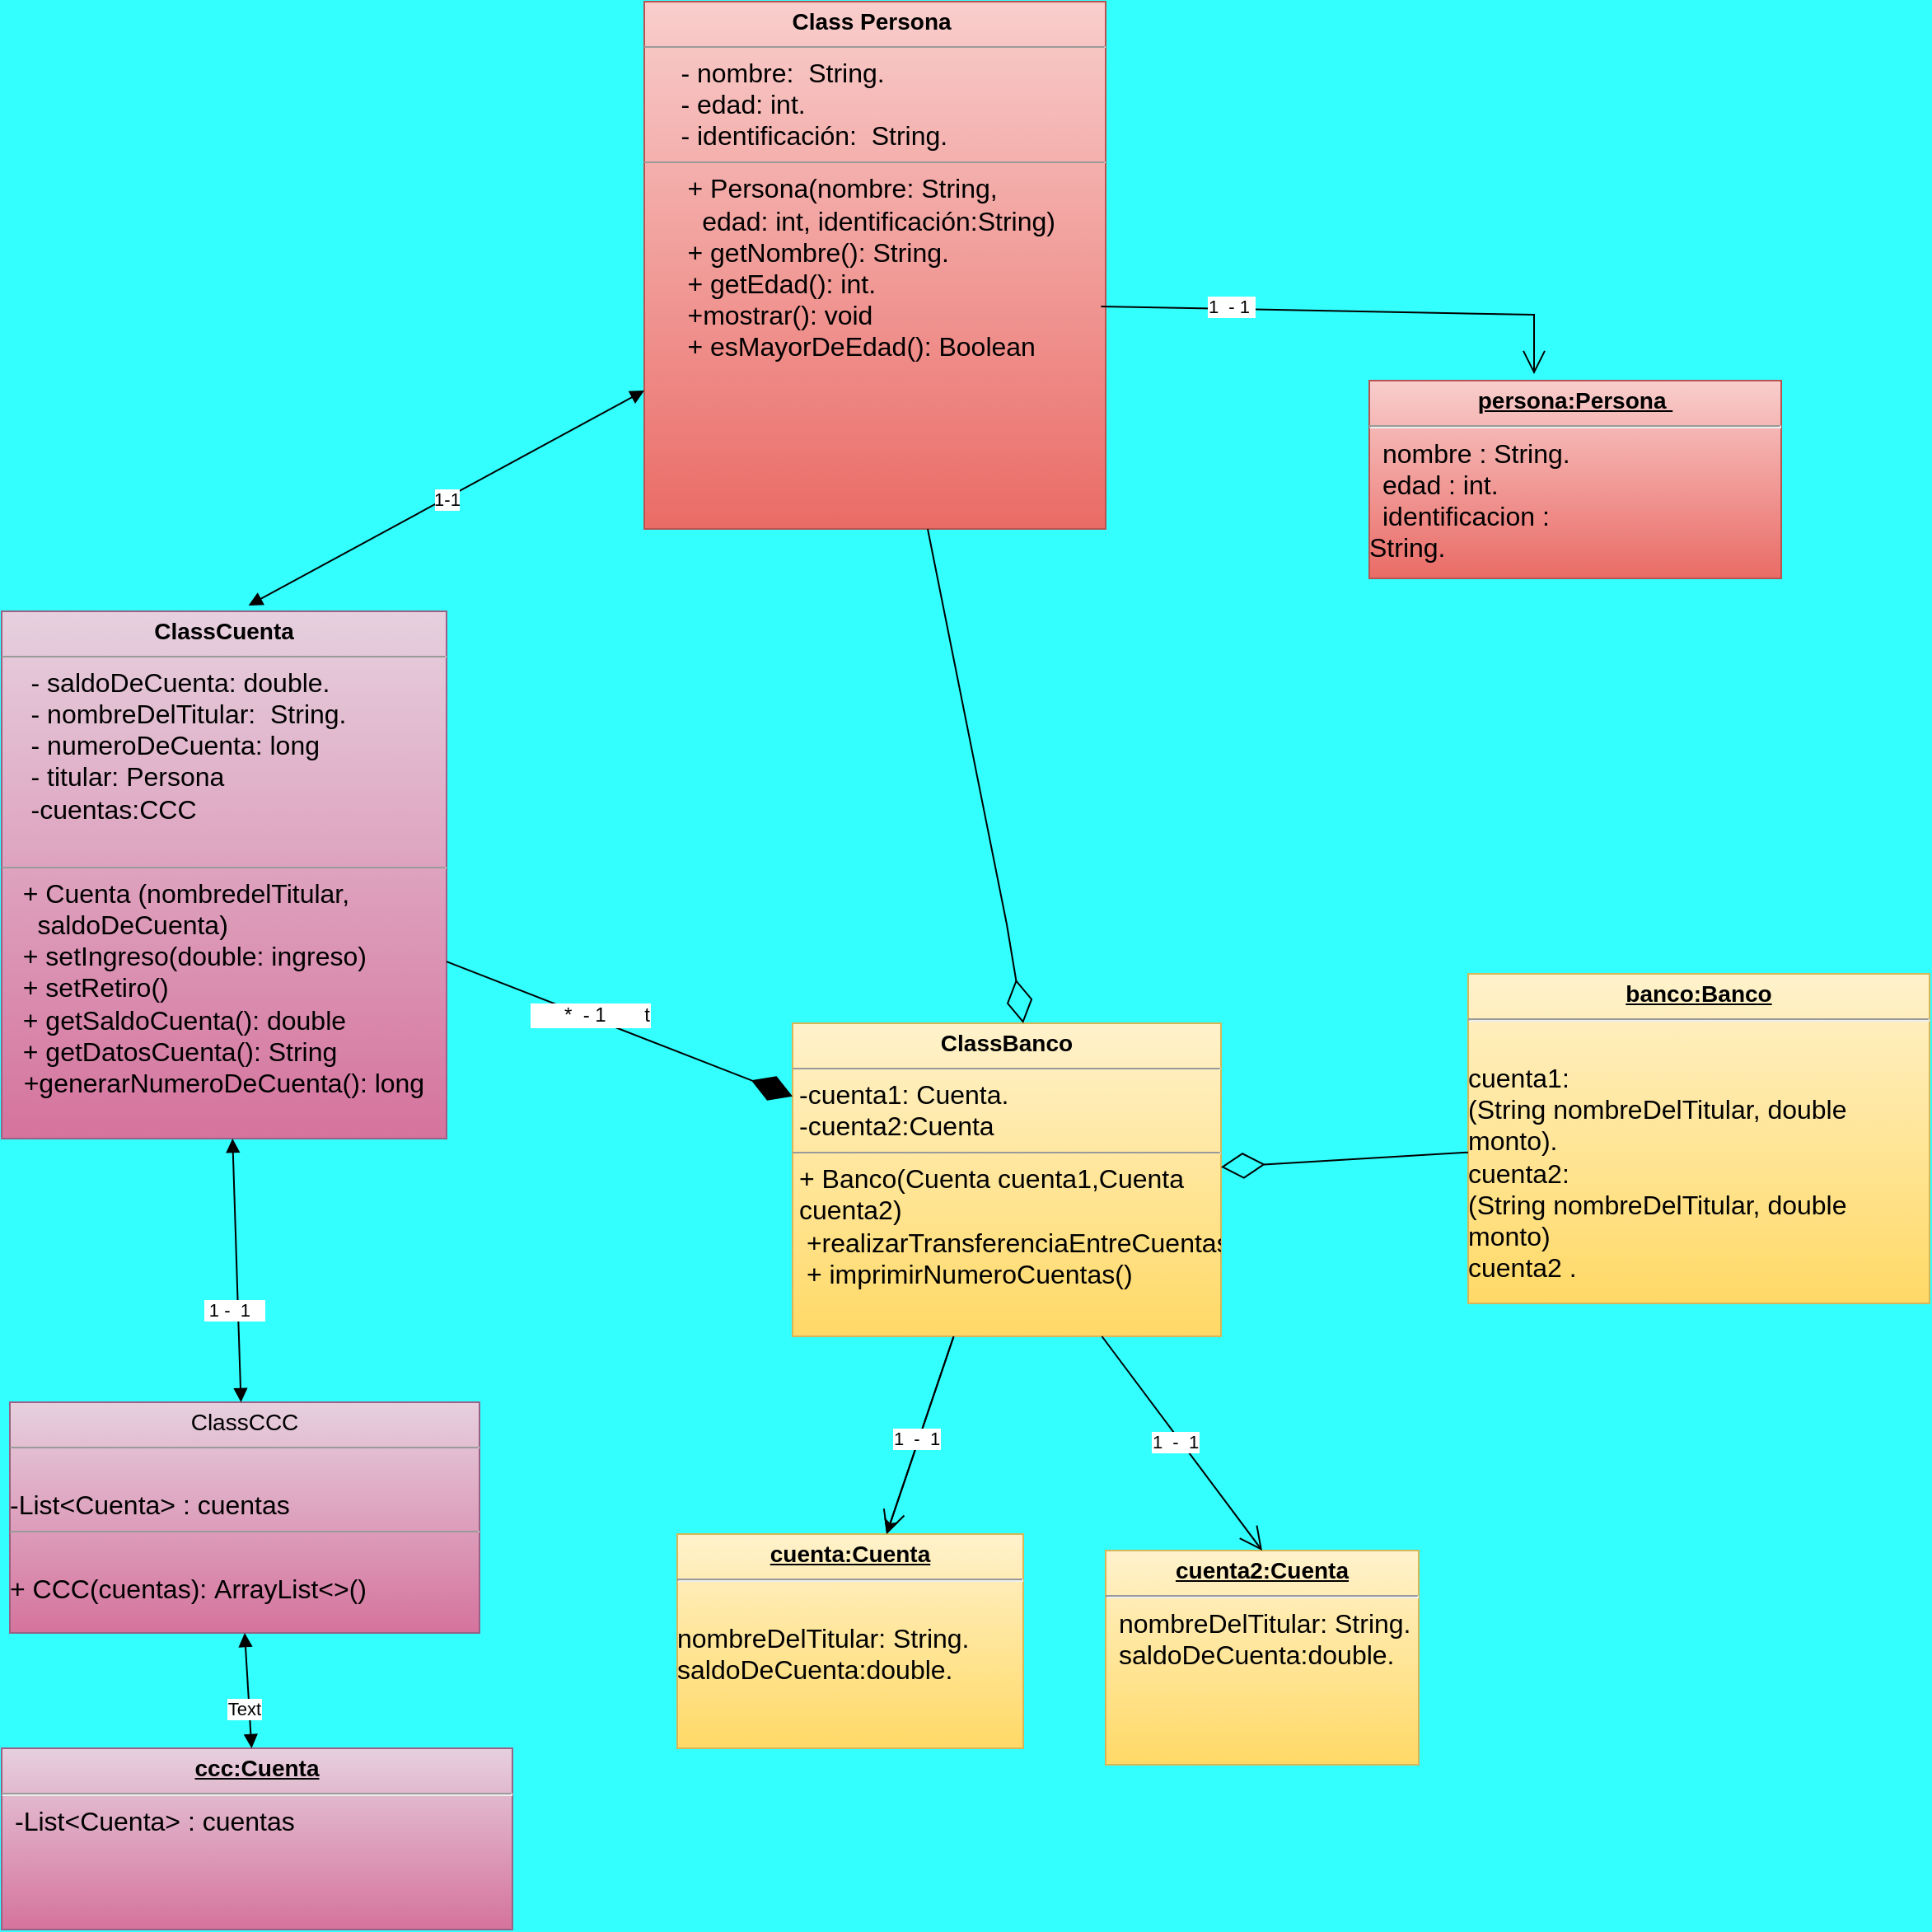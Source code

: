<mxfile version="21.6.8" type="github">
  <diagram name="Página-1" id="ZipFY7_jd9I5HUY0kSOT">
    <mxGraphModel dx="2084" dy="2975" grid="1" gridSize="10" guides="1" tooltips="1" connect="1" arrows="1" fold="1" page="1" pageScale="1" pageWidth="827" pageHeight="1169" background="#33FFFF" math="0" shadow="0">
      <root>
        <mxCell id="0" />
        <mxCell id="1" parent="0" />
        <mxCell id="sXatGcubONKIxM2o4ZcS-1" value="&lt;p style=&quot;margin:0px;margin-top:4px;text-align:center;&quot;&gt;&lt;b&gt;&lt;font style=&quot;font-size: 14px;&quot;&gt;Class Persona&amp;nbsp;&lt;/font&gt;&lt;/b&gt;&lt;/p&gt;&lt;hr size=&quot;1&quot;&gt;&lt;font size=&quot;3&quot;&gt;&amp;nbsp; &amp;nbsp; &amp;nbsp;- nombre&lt;span style=&quot;background-color: initial;&quot;&gt;:&amp;nbsp;&lt;/span&gt;&amp;nbsp;String.&lt;br&gt;&amp;nbsp; &amp;nbsp; &amp;nbsp;- edad: int.&lt;br&gt;&amp;nbsp; &amp;nbsp; &amp;nbsp;- identificación:&amp;nbsp;&amp;nbsp;String.&lt;br&gt;&lt;/font&gt;&lt;hr size=&quot;1&quot;&gt;&lt;p style=&quot;margin:0px;margin-left:4px;&quot;&gt;&lt;font size=&quot;3&quot;&gt;&amp;nbsp; &amp;nbsp; &amp;nbsp;+ Persona(nombre: String,&amp;nbsp; &amp;nbsp; &amp;nbsp; &amp;nbsp; &amp;nbsp; &amp;nbsp; &amp;nbsp; &amp;nbsp; &amp;nbsp; &amp;nbsp; &amp;nbsp;edad: int, identificación:String)&amp;nbsp;&lt;/font&gt;&lt;/p&gt;&lt;p style=&quot;margin:0px;margin-left:4px;&quot;&gt;&lt;font size=&quot;3&quot;&gt;&amp;nbsp; &amp;nbsp; &amp;nbsp;+ getNombre(): String.&lt;/font&gt;&lt;/p&gt;&lt;p style=&quot;margin:0px;margin-left:4px;&quot;&gt;&lt;font size=&quot;3&quot;&gt;&amp;nbsp; &amp;nbsp; &amp;nbsp;+ getEdad(): int.&amp;nbsp;&lt;/font&gt;&lt;/p&gt;&lt;p style=&quot;margin:0px;margin-left:4px;&quot;&gt;&lt;font size=&quot;3&quot;&gt;&amp;nbsp; &amp;nbsp; &amp;nbsp;+mostrar(): void&amp;nbsp;&lt;/font&gt;&lt;/p&gt;&lt;p style=&quot;margin:0px;margin-left:4px;&quot;&gt;&lt;font size=&quot;3&quot;&gt;&amp;nbsp; &amp;nbsp; &amp;nbsp;+ esMayorDeEdad(): Boolean&amp;nbsp;&lt;/font&gt;&lt;/p&gt;" style="verticalAlign=top;align=left;overflow=fill;fontSize=12;fontFamily=Helvetica;html=1;whiteSpace=wrap;fillColor=#f8cecc;gradientColor=#ea6b66;strokeColor=#b85450;" parent="1" vertex="1">
          <mxGeometry x="20" y="-2100" width="280" height="320" as="geometry" />
        </mxCell>
        <mxCell id="sXatGcubONKIxM2o4ZcS-2" value="&lt;p style=&quot;margin:0px;margin-top:4px;text-align:center;&quot;&gt;&lt;b&gt;&lt;font style=&quot;font-size: 14px;&quot;&gt;Class&lt;span style=&quot;background-color: initial;&quot;&gt;Cuenta&lt;/span&gt;&lt;/font&gt;&lt;/b&gt;&lt;/p&gt;&lt;hr size=&quot;1&quot;&gt;&lt;font size=&quot;3&quot;&gt;&amp;nbsp; &amp;nbsp; - saldoDeCuenta:&amp;nbsp;double.&lt;br&gt;&amp;nbsp; &amp;nbsp; -&amp;nbsp;nombreDelTitular:&amp;nbsp; String.&lt;br&gt;&amp;nbsp; &amp;nbsp; -&amp;nbsp;numeroDeCuenta: long&lt;br&gt;&amp;nbsp; &amp;nbsp; - titular: Persona&lt;br&gt;&amp;nbsp; &amp;nbsp; -cuentas:CCC&lt;span style=&quot;background-color: initial;&quot;&gt;&lt;br&gt;&lt;/span&gt;&lt;br&gt;&lt;/font&gt;&lt;hr size=&quot;1&quot;&gt;&lt;p style=&quot;margin:0px;margin-left:4px;&quot;&gt;&lt;font size=&quot;3&quot;&gt;&amp;nbsp; + Cuenta (nombredelTitular,&amp;nbsp; &amp;nbsp; &amp;nbsp; &amp;nbsp; &amp;nbsp; &amp;nbsp; &amp;nbsp; &amp;nbsp; &amp;nbsp; saldoDeCuenta)&lt;/font&gt;&lt;/p&gt;&lt;p style=&quot;margin:0px;margin-left:4px;&quot;&gt;&lt;font size=&quot;3&quot;&gt;&amp;nbsp; + setIngreso(&lt;/font&gt;&lt;font style=&quot;background-color: initial;&quot; size=&quot;3&quot;&gt;double: ingreso&lt;/font&gt;&lt;font style=&quot;background-color: initial;&quot; size=&quot;3&quot;&gt;)&amp;nbsp; &amp;nbsp; &amp;nbsp; &amp;nbsp;&lt;/font&gt;&lt;/p&gt;&lt;p style=&quot;margin:0px;margin-left:4px;&quot;&gt;&lt;font size=&quot;3&quot;&gt;&amp;nbsp; + setRetiro()&amp;nbsp; &amp;nbsp; &amp;nbsp; &amp;nbsp;&amp;nbsp;&lt;/font&gt;&lt;/p&gt;&lt;p style=&quot;margin:0px;margin-left:4px;&quot;&gt;&lt;span style=&quot;background-color: initial;&quot;&gt;&lt;font size=&quot;3&quot;&gt;&amp;nbsp; + getSaldoCuenta(): double&amp;nbsp;&amp;nbsp;&lt;/font&gt;&lt;/span&gt;&lt;/p&gt;&lt;p style=&quot;margin:0px;margin-left:4px;&quot;&gt;&lt;span style=&quot;background-color: initial;&quot;&gt;&lt;font size=&quot;3&quot;&gt;&amp;nbsp; + getDatosCuenta(): String&amp;nbsp;&lt;/font&gt;&lt;/span&gt;&lt;/p&gt;&lt;font size=&quot;3&quot;&gt;&amp;nbsp; &amp;nbsp;+generarNumeroDeCuenta(): long&lt;/font&gt;" style="verticalAlign=top;align=left;overflow=fill;fontSize=12;fontFamily=Helvetica;html=1;whiteSpace=wrap;fillColor=#e6d0de;strokeColor=#996185;gradientColor=#d5739d;" parent="1" vertex="1">
          <mxGeometry x="-370" y="-1730" width="270" height="320" as="geometry" />
        </mxCell>
        <mxCell id="aI8nhUoXIS2r9gopvmky-82" value="" style="edgeStyle=none;rounded=0;orthogonalLoop=1;jettySize=auto;html=1;" parent="1" source="sXatGcubONKIxM2o4ZcS-3" target="sXatGcubONKIxM2o4ZcS-4" edge="1">
          <mxGeometry relative="1" as="geometry" />
        </mxCell>
        <mxCell id="sXatGcubONKIxM2o4ZcS-3" value="&lt;p style=&quot;margin:0px;margin-top:4px;text-align:center;&quot;&gt;&lt;b&gt;&lt;font style=&quot;font-size: 14px;&quot;&gt;ClassBanco&lt;/font&gt;&lt;/b&gt;&lt;/p&gt;&lt;hr size=&quot;1&quot;&gt;&lt;p style=&quot;margin:0px;margin-left:4px;&quot;&gt;&lt;font size=&quot;3&quot;&gt;-cuenta1:&amp;nbsp;Cuenta.&lt;/font&gt;&lt;/p&gt;&lt;p style=&quot;margin:0px;margin-left:4px;&quot;&gt;&lt;font size=&quot;3&quot;&gt;-cuenta2:Cuenta&lt;br&gt;&lt;/font&gt;&lt;/p&gt;&lt;hr size=&quot;1&quot;&gt;&lt;p style=&quot;margin:0px;margin-left:4px;&quot;&gt;&lt;font size=&quot;3&quot;&gt;+ Banco(Cuenta cuenta1,Cuenta cuenta2)&amp;nbsp; &amp;nbsp; &amp;nbsp;&lt;span style=&quot;background-color: initial;&quot;&gt;&amp;nbsp; &amp;nbsp; &amp;nbsp; &amp;nbsp; &amp;nbsp; &amp;nbsp; &amp;nbsp; &amp;nbsp;+realizarTransferenciaEntreCuentas(...)&amp;nbsp; &lt;/span&gt;&lt;span style=&quot;background-color: initial;&quot;&gt;&amp;nbsp;+ imprimirNumeroCuentas()&amp;nbsp;&lt;/span&gt;&lt;/font&gt;&lt;/p&gt;" style="verticalAlign=top;align=left;overflow=fill;fontSize=12;fontFamily=Helvetica;html=1;whiteSpace=wrap;fillColor=#fff2cc;gradientColor=#ffd966;strokeColor=#d6b656;" parent="1" vertex="1">
          <mxGeometry x="110" y="-1480" width="260" height="190" as="geometry" />
        </mxCell>
        <mxCell id="sXatGcubONKIxM2o4ZcS-4" value="&lt;p style=&quot;margin:0px;margin-top:4px;text-align:center;text-decoration:underline;&quot;&gt;&lt;b&gt;&lt;font style=&quot;font-size: 14px;&quot;&gt;cuenta:Cuenta&lt;/font&gt;&lt;/b&gt;&lt;/p&gt;&lt;hr&gt;&lt;p style=&quot;margin:0px;margin-left:8px;&quot;&gt;&lt;font size=&quot;3&quot;&gt;&lt;br&gt;&lt;/font&gt;&lt;/p&gt;&lt;font size=&quot;3&quot;&gt;nombreDelTitular:&amp;nbsp;String.&lt;br&gt;saldoDeCuenta:double.&lt;/font&gt;" style="verticalAlign=top;align=left;overflow=fill;fontSize=12;fontFamily=Helvetica;html=1;whiteSpace=wrap;fillColor=#fff2cc;gradientColor=#ffd966;strokeColor=#d6b656;" parent="1" vertex="1">
          <mxGeometry x="40" y="-1170" width="210" height="130" as="geometry" />
        </mxCell>
        <mxCell id="sXatGcubONKIxM2o4ZcS-5" value="&lt;p style=&quot;margin:0px;margin-top:4px;text-align:center;text-decoration:underline;&quot;&gt;&lt;b&gt;&lt;font style=&quot;font-size: 14px;&quot;&gt;persona:Persona&amp;nbsp;&lt;/font&gt;&lt;/b&gt;&lt;/p&gt;&lt;hr&gt;&lt;p style=&quot;margin:0px;margin-left:8px;&quot;&gt;&lt;font size=&quot;3&quot;&gt;nombre : String.&lt;br&gt;edad : int.&lt;/font&gt;&lt;/p&gt;&lt;p style=&quot;margin:0px;margin-left:8px;&quot;&gt;&lt;span style=&quot;background-color: initial;&quot;&gt;&lt;font size=&quot;3&quot;&gt;identificacion :&lt;/font&gt;&lt;/span&gt;&lt;/p&gt;&lt;font size=&quot;3&quot;&gt;String.&lt;/font&gt;" style="verticalAlign=top;align=left;overflow=fill;fontSize=12;fontFamily=Helvetica;html=1;whiteSpace=wrap;fillColor=#f8cecc;gradientColor=#ea6b66;strokeColor=#b85450;" parent="1" vertex="1">
          <mxGeometry x="460" y="-1870" width="250" height="120" as="geometry" />
        </mxCell>
        <mxCell id="aI8nhUoXIS2r9gopvmky-1" value="&lt;p style=&quot;margin:0px;margin-top:4px;text-align:center;text-decoration:underline;&quot;&gt;&lt;b&gt;&lt;font style=&quot;font-size: 14px;&quot;&gt;ccc:Cuenta&lt;/font&gt;&lt;/b&gt;&lt;/p&gt;&lt;hr&gt;&lt;p style=&quot;margin:0px;margin-left:8px;&quot;&gt;&lt;font size=&quot;3&quot;&gt;-List&amp;lt;Cuenta&amp;gt; : cuentas&lt;/font&gt;&lt;br&gt;&lt;/p&gt;" style="verticalAlign=top;align=left;overflow=fill;fontSize=12;fontFamily=Helvetica;html=1;whiteSpace=wrap;fillColor=#e6d0de;gradientColor=#d5739d;strokeColor=#996185;" parent="1" vertex="1">
          <mxGeometry x="-370" y="-1040" width="310" height="110" as="geometry" />
        </mxCell>
        <mxCell id="aI8nhUoXIS2r9gopvmky-3" value="&lt;p style=&quot;margin:0px;margin-top:4px;text-align:center;text-decoration:underline;&quot;&gt;&lt;b&gt;&lt;font style=&quot;font-size: 14px;&quot;&gt;cuenta2:Cuenta&lt;/font&gt;&lt;/b&gt;&lt;/p&gt;&lt;hr&gt;&lt;p style=&quot;margin:0px;margin-left:8px;&quot;&gt;&lt;font size=&quot;3&quot;&gt;nombreDelTitular:&amp;nbsp;String.&lt;br style=&quot;--tw-border-spacing-x: 0; --tw-border-spacing-y: 0; --tw-translate-x: 0; --tw-translate-y: 0; --tw-rotate: 0; --tw-skew-x: 0; --tw-skew-y: 0; --tw-scale-x: 1; --tw-scale-y: 1; --tw-pan-x: ; --tw-pan-y: ; --tw-pinch-zoom: ; --tw-scroll-snap-strictness: proximity; --tw-ordinal: ; --tw-slashed-zero: ; --tw-numeric-figure: ; --tw-numeric-spacing: ; --tw-numeric-fraction: ; --tw-ring-inset: ; --tw-ring-offset-width: 0px; --tw-ring-offset-color: #fff; --tw-ring-color: rgb(59 130 246 / .5); --tw-ring-offset-shadow: 0 0 #0000; --tw-ring-shadow: 0 0 #0000; --tw-shadow: 0 0 #0000; --tw-shadow-colored: 0 0 #0000; --tw-blur: ; --tw-brightness: ; --tw-contrast: ; --tw-grayscale: ; --tw-hue-rotate: ; --tw-invert: ; --tw-saturate: ; --tw-sepia: ; --tw-drop-shadow: ; --tw-backdrop-blur: ; --tw-backdrop-brightness: ; --tw-backdrop-contrast: ; --tw-backdrop-grayscale: ; --tw-backdrop-hue-rotate: ; --tw-backdrop-invert: ; --tw-backdrop-opacity: ; --tw-backdrop-saturate: ; --tw-backdrop-sepia: ; border-color: var(--border-color);&quot;&gt;saldoDeCuenta:double.&lt;/font&gt;&lt;br&gt;&lt;/p&gt;" style="verticalAlign=top;align=left;overflow=fill;fontSize=12;fontFamily=Helvetica;html=1;whiteSpace=wrap;fillColor=#fff2cc;gradientColor=#ffd966;strokeColor=#d6b656;" parent="1" vertex="1">
          <mxGeometry x="300" y="-1160" width="190" height="130" as="geometry" />
        </mxCell>
        <mxCell id="aI8nhUoXIS2r9gopvmky-13" value="&lt;p style=&quot;margin:0px;margin-top:4px;text-align:center;&quot;&gt;&lt;font style=&quot;font-size: 14px;&quot;&gt;ClassCCC&lt;br&gt;&lt;/font&gt;&lt;/p&gt;&lt;hr size=&quot;1&quot;&gt;&lt;p style=&quot;margin:0px;margin-left:4px;&quot;&gt;&lt;font size=&quot;3&quot;&gt;&lt;br&gt;&lt;/font&gt;&lt;/p&gt;&lt;font size=&quot;3&quot;&gt;-List&amp;lt;Cuenta&amp;gt; : cuentas&lt;/font&gt;&lt;hr size=&quot;1&quot;&gt;&lt;p style=&quot;margin:0px;margin-left:4px;&quot;&gt;&lt;font size=&quot;3&quot;&gt;&amp;nbsp; &amp;nbsp;&amp;nbsp;&lt;/font&gt;&lt;/p&gt;&lt;font size=&quot;3&quot;&gt;+ CCC(cuentas):&amp;nbsp;ArrayList&amp;lt;&amp;gt;()&lt;/font&gt;" style="verticalAlign=top;align=left;overflow=fill;fontSize=12;fontFamily=Helvetica;html=1;whiteSpace=wrap;fillColor=#e6d0de;gradientColor=#d5739d;strokeColor=#996185;" parent="1" vertex="1">
          <mxGeometry x="-365" y="-1250" width="285" height="140" as="geometry" />
        </mxCell>
        <mxCell id="aI8nhUoXIS2r9gopvmky-43" value="" style="endArrow=block;startArrow=block;endFill=1;startFill=1;html=1;rounded=0;exitX=0.555;exitY=-0.011;exitDx=0;exitDy=0;exitPerimeter=0;" parent="1" source="sXatGcubONKIxM2o4ZcS-2" target="sXatGcubONKIxM2o4ZcS-1" edge="1">
          <mxGeometry width="160" relative="1" as="geometry">
            <mxPoint x="152" y="-1420" as="sourcePoint" />
            <mxPoint x="312" y="-1420" as="targetPoint" />
          </mxGeometry>
        </mxCell>
        <mxCell id="aI8nhUoXIS2r9gopvmky-67" value="1-1" style="edgeLabel;html=1;align=center;verticalAlign=middle;resizable=0;points=[];rotation=0;" parent="aI8nhUoXIS2r9gopvmky-43" vertex="1" connectable="0">
          <mxGeometry relative="1" as="geometry">
            <mxPoint as="offset" />
          </mxGeometry>
        </mxCell>
        <mxCell id="aI8nhUoXIS2r9gopvmky-44" value="" style="endArrow=open;endFill=1;endSize=12;html=1;rounded=0;entryX=0.4;entryY=-0.033;entryDx=0;entryDy=0;entryPerimeter=0;exitX=0.99;exitY=0.578;exitDx=0;exitDy=0;exitPerimeter=0;" parent="1" source="sXatGcubONKIxM2o4ZcS-1" target="sXatGcubONKIxM2o4ZcS-5" edge="1">
          <mxGeometry width="160" relative="1" as="geometry">
            <mxPoint x="574" y="-1520" as="sourcePoint" />
            <mxPoint x="682" y="-1430" as="targetPoint" />
            <Array as="points">
              <mxPoint x="560" y="-1910" />
            </Array>
          </mxGeometry>
        </mxCell>
        <mxCell id="aI8nhUoXIS2r9gopvmky-70" value="-t" style="edgeLabel;html=1;align=center;verticalAlign=middle;resizable=0;points=[];" parent="aI8nhUoXIS2r9gopvmky-44" vertex="1" connectable="0">
          <mxGeometry x="-0.474" y="2" relative="1" as="geometry">
            <mxPoint as="offset" />
          </mxGeometry>
        </mxCell>
        <mxCell id="aI8nhUoXIS2r9gopvmky-71" value="1&amp;nbsp; - 1&amp;nbsp;" style="edgeLabel;html=1;align=center;verticalAlign=middle;resizable=0;points=[];" parent="aI8nhUoXIS2r9gopvmky-44" vertex="1" connectable="0">
          <mxGeometry x="-0.474" y="2" relative="1" as="geometry">
            <mxPoint as="offset" />
          </mxGeometry>
        </mxCell>
        <mxCell id="aI8nhUoXIS2r9gopvmky-52" value="" style="endArrow=block;startArrow=block;endFill=1;startFill=1;html=1;rounded=0;exitX=0.5;exitY=1;exitDx=0;exitDy=0;" parent="1" source="aI8nhUoXIS2r9gopvmky-13" target="aI8nhUoXIS2r9gopvmky-1" edge="1">
          <mxGeometry width="160" relative="1" as="geometry">
            <mxPoint x="80" y="-1150" as="sourcePoint" />
            <mxPoint x="81" y="-1080" as="targetPoint" />
            <Array as="points" />
          </mxGeometry>
        </mxCell>
        <mxCell id="aI8nhUoXIS2r9gopvmky-72" value="Text" style="edgeLabel;html=1;align=center;verticalAlign=middle;resizable=0;points=[];" parent="aI8nhUoXIS2r9gopvmky-52" vertex="1" connectable="0">
          <mxGeometry x="0.293" y="-3" relative="1" as="geometry">
            <mxPoint as="offset" />
          </mxGeometry>
        </mxCell>
        <mxCell id="aI8nhUoXIS2r9gopvmky-54" style="edgeStyle=none;rounded=0;orthogonalLoop=1;jettySize=auto;html=1;exitX=0.75;exitY=1;exitDx=0;exitDy=0;" parent="1" source="aI8nhUoXIS2r9gopvmky-13" target="aI8nhUoXIS2r9gopvmky-13" edge="1">
          <mxGeometry relative="1" as="geometry" />
        </mxCell>
        <mxCell id="aI8nhUoXIS2r9gopvmky-80" value="" style="endArrow=open;endFill=1;endSize=12;html=1;rounded=0;" parent="1" source="sXatGcubONKIxM2o4ZcS-3" target="sXatGcubONKIxM2o4ZcS-4" edge="1">
          <mxGeometry width="160" relative="1" as="geometry">
            <mxPoint x="290" y="-1190" as="sourcePoint" />
            <mxPoint x="450" y="-1190" as="targetPoint" />
          </mxGeometry>
        </mxCell>
        <mxCell id="aI8nhUoXIS2r9gopvmky-89" value="1&amp;nbsp; -&amp;nbsp; 1" style="edgeLabel;html=1;align=center;verticalAlign=middle;resizable=0;points=[];" parent="aI8nhUoXIS2r9gopvmky-80" vertex="1" connectable="0">
          <mxGeometry x="0.043" y="-2" relative="1" as="geometry">
            <mxPoint as="offset" />
          </mxGeometry>
        </mxCell>
        <mxCell id="aI8nhUoXIS2r9gopvmky-81" value="" style="endArrow=open;endFill=1;endSize=12;html=1;rounded=0;exitX=0.722;exitY=1;exitDx=0;exitDy=0;exitPerimeter=0;entryX=0.5;entryY=0;entryDx=0;entryDy=0;" parent="1" source="sXatGcubONKIxM2o4ZcS-3" target="aI8nhUoXIS2r9gopvmky-3" edge="1">
          <mxGeometry width="160" relative="1" as="geometry">
            <mxPoint x="510" y="-1240.5" as="sourcePoint" />
            <mxPoint x="570" y="-1190" as="targetPoint" />
          </mxGeometry>
        </mxCell>
        <mxCell id="aI8nhUoXIS2r9gopvmky-90" value="1&amp;nbsp; -&amp;nbsp; 1" style="edgeLabel;html=1;align=center;verticalAlign=middle;resizable=0;points=[];" parent="aI8nhUoXIS2r9gopvmky-81" vertex="1" connectable="0">
          <mxGeometry x="-0.058" y="-4" relative="1" as="geometry">
            <mxPoint x="1" as="offset" />
          </mxGeometry>
        </mxCell>
        <mxCell id="aI8nhUoXIS2r9gopvmky-83" value="&lt;p style=&quot;margin:0px;margin-top:4px;text-align:center;text-decoration:underline;&quot;&gt;&lt;b&gt;&lt;font style=&quot;font-size: 14px;&quot;&gt;banco:Banco&lt;/font&gt;&lt;/b&gt;&lt;/p&gt;&lt;hr&gt;&lt;font size=&quot;3&quot;&gt;&lt;br&gt;cuenta1:(String&amp;nbsp;&lt;span style=&quot;background-color: initial;&quot;&gt;nombreDelTitular,&amp;nbsp;&lt;/span&gt;double monto).&lt;br&gt;cuenta2:(String&amp;nbsp;nombreDelTitular,&amp;nbsp;double monto)&lt;br style=&quot;--tw-border-spacing-x: 0; --tw-border-spacing-y: 0; --tw-translate-x: 0; --tw-translate-y: 0; --tw-rotate: 0; --tw-skew-x: 0; --tw-skew-y: 0; --tw-scale-x: 1; --tw-scale-y: 1; --tw-pan-x: ; --tw-pan-y: ; --tw-pinch-zoom: ; --tw-scroll-snap-strictness: proximity; --tw-ordinal: ; --tw-slashed-zero: ; --tw-numeric-figure: ; --tw-numeric-spacing: ; --tw-numeric-fraction: ; --tw-ring-inset: ; --tw-ring-offset-width: 0px; --tw-ring-offset-color: #fff; --tw-ring-color: rgb(59 130 246 / .5); --tw-ring-offset-shadow: 0 0 #0000; --tw-ring-shadow: 0 0 #0000; --tw-shadow: 0 0 #0000; --tw-shadow-colored: 0 0 #0000; --tw-blur: ; --tw-brightness: ; --tw-contrast: ; --tw-grayscale: ; --tw-hue-rotate: ; --tw-invert: ; --tw-saturate: ; --tw-sepia: ; --tw-drop-shadow: ; --tw-backdrop-blur: ; --tw-backdrop-brightness: ; --tw-backdrop-contrast: ; --tw-backdrop-grayscale: ; --tw-backdrop-hue-rotate: ; --tw-backdrop-invert: ; --tw-backdrop-opacity: ; --tw-backdrop-saturate: ; --tw-backdrop-sepia: ; border-color: var(--border-color);&quot;&gt;cuenta2&lt;span style=&quot;--tw-border-spacing-x: 0; --tw-border-spacing-y: 0; --tw-translate-x: 0; --tw-translate-y: 0; --tw-rotate: 0; --tw-skew-x: 0; --tw-skew-y: 0; --tw-scale-x: 1; --tw-scale-y: 1; --tw-pan-x: ; --tw-pan-y: ; --tw-pinch-zoom: ; --tw-scroll-snap-strictness: proximity; --tw-ordinal: ; --tw-slashed-zero: ; --tw-numeric-figure: ; --tw-numeric-spacing: ; --tw-numeric-fraction: ; --tw-ring-inset: ; --tw-ring-offset-width: 0px; --tw-ring-offset-color: #fff; --tw-ring-color: rgb(59 130 246 / .5); --tw-ring-offset-shadow: 0 0 #0000; --tw-ring-shadow: 0 0 #0000; --tw-shadow: 0 0 #0000; --tw-shadow-colored: 0 0 #0000; --tw-blur: ; --tw-brightness: ; --tw-contrast: ; --tw-grayscale: ; --tw-hue-rotate: ; --tw-invert: ; --tw-saturate: ; --tw-sepia: ; --tw-drop-shadow: ; --tw-backdrop-blur: ; --tw-backdrop-brightness: ; --tw-backdrop-contrast: ; --tw-backdrop-grayscale: ; --tw-backdrop-hue-rotate: ; --tw-backdrop-invert: ; --tw-backdrop-opacity: ; --tw-backdrop-saturate: ; --tw-backdrop-sepia: ; border-color: var(--border-color); background-color: initial;&quot;&gt;&amp;nbsp;.&lt;/span&gt;&lt;br&gt;&lt;/font&gt;&lt;p style=&quot;margin:0px;margin-left:8px;&quot;&gt;&lt;br&gt;&lt;/p&gt;" style="verticalAlign=top;align=left;overflow=fill;fontSize=12;fontFamily=Helvetica;html=1;whiteSpace=wrap;fillColor=#fff2cc;gradientColor=#ffd966;strokeColor=#d6b656;" parent="1" vertex="1">
          <mxGeometry x="520" y="-1510" width="280" height="200" as="geometry" />
        </mxCell>
        <mxCell id="aI8nhUoXIS2r9gopvmky-85" value="" style="endArrow=block;startArrow=block;endFill=1;startFill=1;html=1;rounded=0;" parent="1" target="aI8nhUoXIS2r9gopvmky-13" edge="1" source="sXatGcubONKIxM2o4ZcS-2">
          <mxGeometry width="160" relative="1" as="geometry">
            <mxPoint x="-230" y="-1400" as="sourcePoint" />
            <mxPoint x="-230" y="-1298" as="targetPoint" />
            <Array as="points" />
          </mxGeometry>
        </mxCell>
        <mxCell id="aI8nhUoXIS2r9gopvmky-86" value="&amp;nbsp;1 -&amp;nbsp; 1&amp;nbsp; &amp;nbsp;" style="edgeLabel;html=1;align=center;verticalAlign=middle;resizable=0;points=[];" parent="aI8nhUoXIS2r9gopvmky-85" vertex="1" connectable="0">
          <mxGeometry x="0.293" y="-3" relative="1" as="geometry">
            <mxPoint as="offset" />
          </mxGeometry>
        </mxCell>
        <mxCell id="Ldl37hqpO8NeoR8k0iIn-2" value="" style="endArrow=diamondThin;endFill=0;endSize=24;html=1;rounded=0;" edge="1" parent="1" source="aI8nhUoXIS2r9gopvmky-83" target="sXatGcubONKIxM2o4ZcS-3">
          <mxGeometry width="160" relative="1" as="geometry">
            <mxPoint x="473.2" y="-1580" as="sourcePoint" />
            <mxPoint x="470" y="-1302.24" as="targetPoint" />
          </mxGeometry>
        </mxCell>
        <mxCell id="Ldl37hqpO8NeoR8k0iIn-13" value="" style="endArrow=diamondThin;endFill=1;endSize=24;html=1;rounded=0;fontFamily=Helvetica;fontSize=12;fontColor=default;" edge="1" parent="1" source="sXatGcubONKIxM2o4ZcS-2" target="sXatGcubONKIxM2o4ZcS-3">
          <mxGeometry width="160" relative="1" as="geometry">
            <mxPoint x="-170" y="-1690.001" as="sourcePoint" />
            <mxPoint x="230" y="-1450" as="targetPoint" />
          </mxGeometry>
        </mxCell>
        <mxCell id="Ldl37hqpO8NeoR8k0iIn-15" value="&amp;nbsp; &amp;nbsp; &amp;nbsp; *&amp;nbsp; - 1&amp;nbsp; &amp;nbsp; &amp;nbsp; &amp;nbsp;t" style="edgeLabel;html=1;align=center;verticalAlign=middle;resizable=0;points=[];fontSize=12;fontFamily=Helvetica;fontColor=default;" vertex="1" connectable="0" parent="Ldl37hqpO8NeoR8k0iIn-13">
          <mxGeometry x="-0.215" relative="1" as="geometry">
            <mxPoint x="4" as="offset" />
          </mxGeometry>
        </mxCell>
        <mxCell id="Ldl37hqpO8NeoR8k0iIn-17" value="" style="endArrow=diamondThin;endFill=0;endSize=24;html=1;rounded=0;" edge="1" parent="1" source="sXatGcubONKIxM2o4ZcS-1">
          <mxGeometry width="160" relative="1" as="geometry">
            <mxPoint x="253.2" y="-1770" as="sourcePoint" />
            <mxPoint x="250" y="-1480" as="targetPoint" />
            <Array as="points">
              <mxPoint x="240" y="-1540" />
            </Array>
          </mxGeometry>
        </mxCell>
      </root>
    </mxGraphModel>
  </diagram>
</mxfile>

